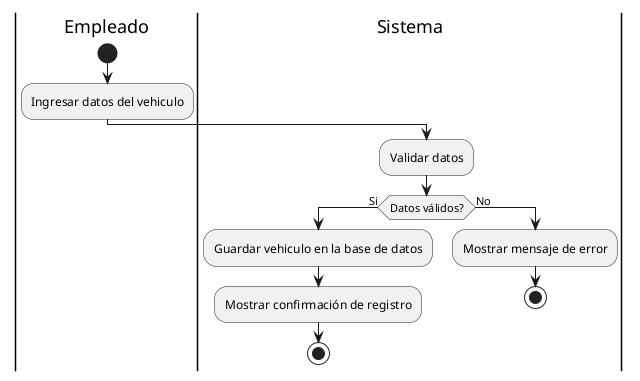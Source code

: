 @startuml da_registrar_vehiculo
|Empleado|
start
:Ingresar datos del vehiculo;
|Sistema|
:Validar datos;

if (Datos válidos?) is (Si) then
:Guardar vehiculo en la base de datos;
:Mostrar confirmación de registro;
stop
else (No)
:Mostrar mensaje de error;
stop
